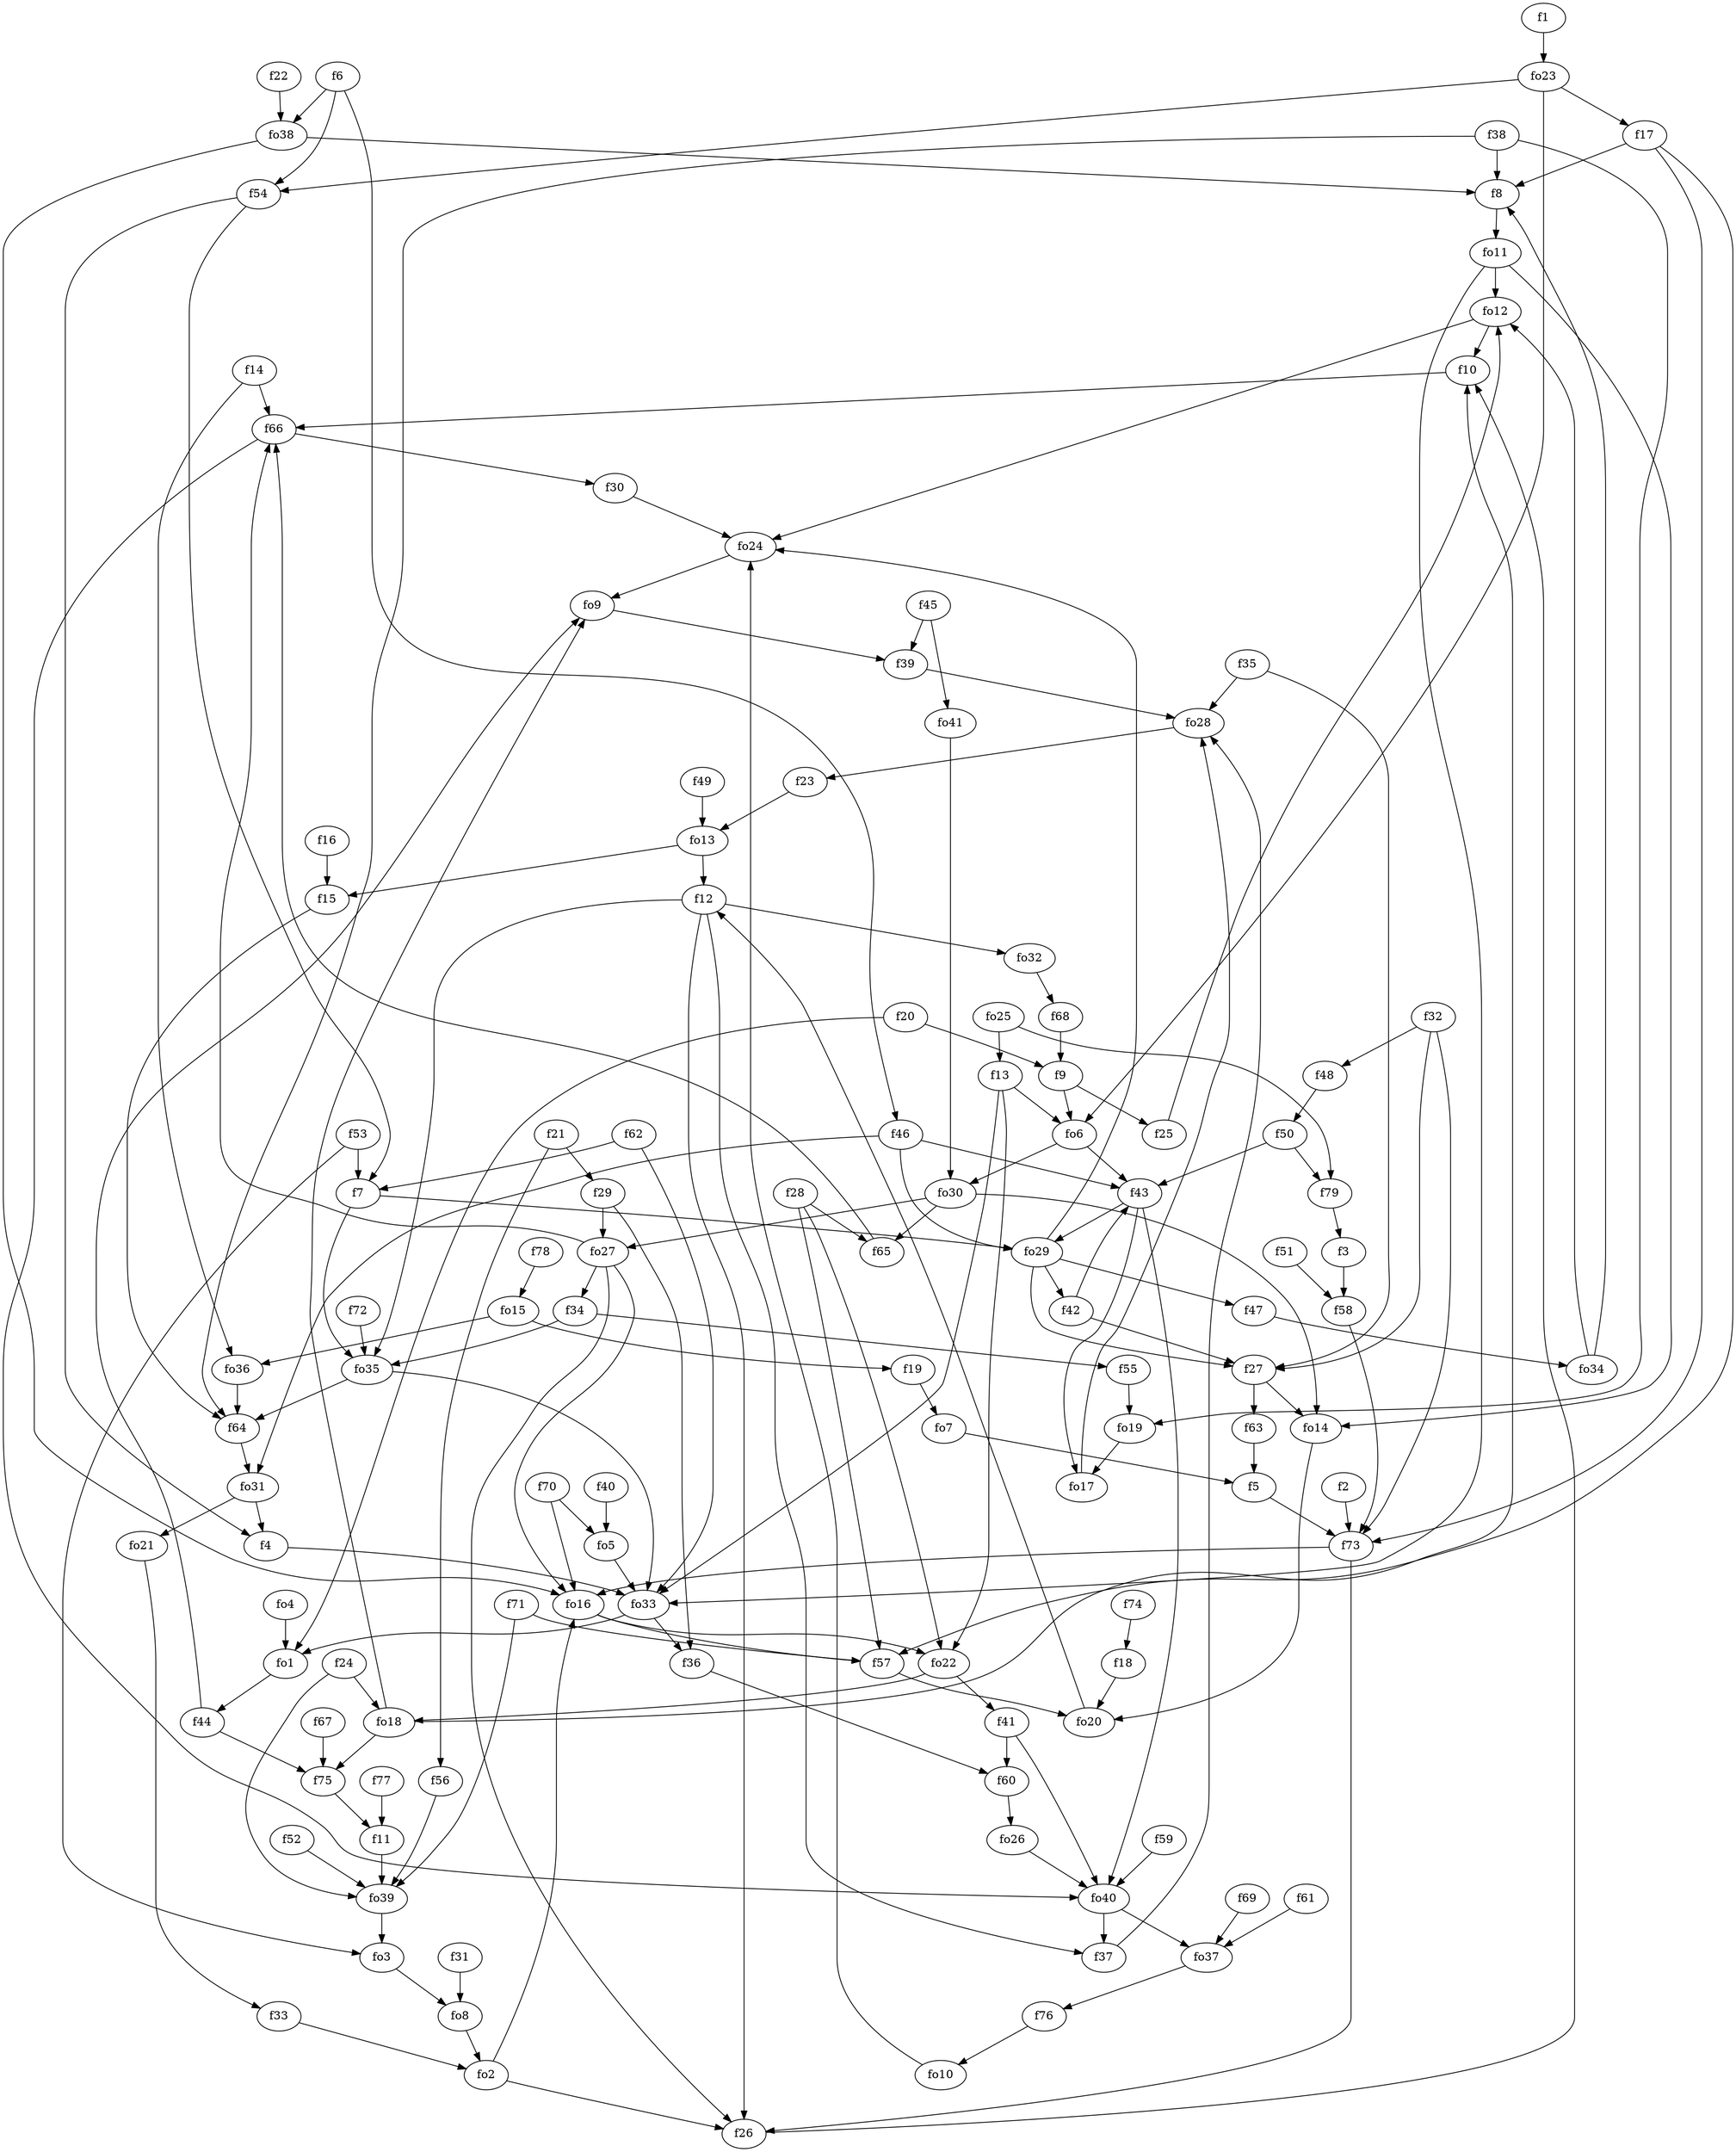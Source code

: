 strict digraph  {
f1;
f2;
f3;
f4;
f5;
f6;
f7;
f8;
f9;
f10;
f11;
f12;
f13;
f14;
f15;
f16;
f17;
f18;
f19;
f20;
f21;
f22;
f23;
f24;
f25;
f26;
f27;
f28;
f29;
f30;
f31;
f32;
f33;
f34;
f35;
f36;
f37;
f38;
f39;
f40;
f41;
f42;
f43;
f44;
f45;
f46;
f47;
f48;
f49;
f50;
f51;
f52;
f53;
f54;
f55;
f56;
f57;
f58;
f59;
f60;
f61;
f62;
f63;
f64;
f65;
f66;
f67;
f68;
f69;
f70;
f71;
f72;
f73;
f74;
f75;
f76;
f77;
f78;
f79;
fo1;
fo2;
fo3;
fo4;
fo5;
fo6;
fo7;
fo8;
fo9;
fo10;
fo11;
fo12;
fo13;
fo14;
fo15;
fo16;
fo17;
fo18;
fo19;
fo20;
fo21;
fo22;
fo23;
fo24;
fo25;
fo26;
fo27;
fo28;
fo29;
fo30;
fo31;
fo32;
fo33;
fo34;
fo35;
fo36;
fo37;
fo38;
fo39;
fo40;
fo41;
f1 -> fo23  [weight=2];
f2 -> f73  [weight=2];
f3 -> f58  [weight=2];
f4 -> fo33  [weight=2];
f5 -> f73  [weight=2];
f6 -> fo38  [weight=2];
f6 -> f54  [weight=2];
f6 -> f46  [weight=2];
f7 -> fo35  [weight=2];
f7 -> fo29  [weight=2];
f8 -> fo11  [weight=2];
f9 -> fo6  [weight=2];
f9 -> f25  [weight=2];
f10 -> f66  [weight=2];
f11 -> fo39  [weight=2];
f12 -> f37  [weight=2];
f12 -> f26  [weight=2];
f12 -> fo35  [weight=2];
f12 -> fo32  [weight=2];
f13 -> fo22  [weight=2];
f13 -> fo33  [weight=2];
f13 -> fo6  [weight=2];
f14 -> f66  [weight=2];
f14 -> fo36  [weight=2];
f15 -> f64  [weight=2];
f16 -> f15  [weight=2];
f17 -> f57  [weight=2];
f17 -> f73  [weight=2];
f17 -> f8  [weight=2];
f18 -> fo20  [weight=2];
f19 -> fo7  [weight=2];
f20 -> fo1  [weight=2];
f20 -> f9  [weight=2];
f21 -> f29  [weight=2];
f21 -> f56  [weight=2];
f22 -> fo38  [weight=2];
f23 -> fo13  [weight=2];
f24 -> fo39  [weight=2];
f24 -> fo18  [weight=2];
f25 -> fo12  [weight=2];
f26 -> f10  [weight=2];
f27 -> fo14  [weight=2];
f27 -> f63  [weight=2];
f28 -> f65  [weight=2];
f28 -> f57  [weight=2];
f28 -> fo22  [weight=2];
f29 -> f36  [weight=2];
f29 -> fo27  [weight=2];
f30 -> fo24  [weight=2];
f31 -> fo8  [weight=2];
f32 -> f27  [weight=2];
f32 -> f48  [weight=2];
f32 -> f73  [weight=2];
f33 -> fo2  [weight=2];
f34 -> fo35  [weight=2];
f34 -> f55  [weight=2];
f35 -> f27  [weight=2];
f35 -> fo28  [weight=2];
f36 -> f60  [weight=2];
f37 -> fo28  [weight=2];
f38 -> f64  [weight=2];
f38 -> f8  [weight=2];
f38 -> fo19  [weight=2];
f39 -> fo28  [weight=2];
f40 -> fo5  [weight=2];
f41 -> f60  [weight=2];
f41 -> fo40  [weight=2];
f42 -> f27  [weight=2];
f42 -> f43  [weight=2];
f43 -> fo17  [weight=2];
f43 -> fo40  [weight=2];
f43 -> fo29  [weight=2];
f44 -> f75  [weight=2];
f44 -> fo9  [weight=2];
f45 -> f39  [weight=2];
f45 -> fo41  [weight=2];
f46 -> f43  [weight=2];
f46 -> fo31  [weight=2];
f46 -> fo29  [weight=2];
f47 -> fo34  [weight=2];
f48 -> f50  [weight=2];
f49 -> fo13  [weight=2];
f50 -> f43  [weight=2];
f50 -> f79  [weight=2];
f51 -> f58  [weight=2];
f52 -> fo39  [weight=2];
f53 -> f7  [weight=2];
f53 -> fo3  [weight=2];
f54 -> f4  [weight=2];
f54 -> f7  [weight=2];
f55 -> fo19  [weight=2];
f56 -> fo39  [weight=2];
f57 -> fo20  [weight=2];
f58 -> f73  [weight=2];
f59 -> fo40  [weight=2];
f60 -> fo26  [weight=2];
f61 -> fo37  [weight=2];
f62 -> fo33  [weight=2];
f62 -> f7  [weight=2];
f63 -> f5  [weight=2];
f64 -> fo31  [weight=2];
f65 -> f66  [weight=2];
f66 -> f30  [weight=2];
f66 -> fo40  [weight=2];
f67 -> f75  [weight=2];
f68 -> f9  [weight=2];
f69 -> fo37  [weight=2];
f70 -> fo16  [weight=2];
f70 -> fo5  [weight=2];
f71 -> fo39  [weight=2];
f71 -> f57  [weight=2];
f72 -> fo35  [weight=2];
f73 -> fo16  [weight=2];
f73 -> f26  [weight=2];
f74 -> f18  [weight=2];
f75 -> f11  [weight=2];
f76 -> fo10  [weight=2];
f77 -> f11  [weight=2];
f78 -> fo15  [weight=2];
f79 -> f3  [weight=2];
fo1 -> f44  [weight=2];
fo2 -> f26  [weight=2];
fo2 -> fo16  [weight=2];
fo3 -> fo8  [weight=2];
fo4 -> fo1  [weight=2];
fo5 -> fo33  [weight=2];
fo6 -> fo30  [weight=2];
fo6 -> f43  [weight=2];
fo7 -> f5  [weight=2];
fo8 -> fo2  [weight=2];
fo9 -> f39  [weight=2];
fo10 -> fo24  [weight=2];
fo11 -> fo14  [weight=2];
fo11 -> fo33  [weight=2];
fo11 -> fo12  [weight=2];
fo12 -> fo24  [weight=2];
fo12 -> f10  [weight=2];
fo13 -> f12  [weight=2];
fo13 -> f15  [weight=2];
fo14 -> fo20  [weight=2];
fo15 -> f19  [weight=2];
fo15 -> fo36  [weight=2];
fo16 -> f57  [weight=2];
fo16 -> fo22  [weight=2];
fo17 -> fo28  [weight=2];
fo18 -> f75  [weight=2];
fo18 -> f10  [weight=2];
fo18 -> fo9  [weight=2];
fo19 -> fo17  [weight=2];
fo20 -> f12  [weight=2];
fo21 -> f33  [weight=2];
fo22 -> fo18  [weight=2];
fo22 -> f41  [weight=2];
fo23 -> fo6  [weight=2];
fo23 -> f17  [weight=2];
fo23 -> f54  [weight=2];
fo24 -> fo9  [weight=2];
fo25 -> f13  [weight=2];
fo25 -> f79  [weight=2];
fo26 -> fo40  [weight=2];
fo27 -> f34  [weight=2];
fo27 -> f26  [weight=2];
fo27 -> fo16  [weight=2];
fo27 -> f66  [weight=2];
fo28 -> f23  [weight=2];
fo29 -> f47  [weight=2];
fo29 -> f27  [weight=2];
fo29 -> f42  [weight=2];
fo29 -> fo24  [weight=2];
fo30 -> fo14  [weight=2];
fo30 -> f65  [weight=2];
fo30 -> fo27  [weight=2];
fo31 -> f4  [weight=2];
fo31 -> fo21  [weight=2];
fo32 -> f68  [weight=2];
fo33 -> f36  [weight=2];
fo33 -> fo1  [weight=2];
fo34 -> f8  [weight=2];
fo34 -> fo12  [weight=2];
fo35 -> fo33  [weight=2];
fo35 -> f64  [weight=2];
fo36 -> f64  [weight=2];
fo37 -> f76  [weight=2];
fo38 -> f8  [weight=2];
fo38 -> fo16  [weight=2];
fo39 -> fo3  [weight=2];
fo40 -> fo37  [weight=2];
fo40 -> f37  [weight=2];
fo41 -> fo30  [weight=2];
}
